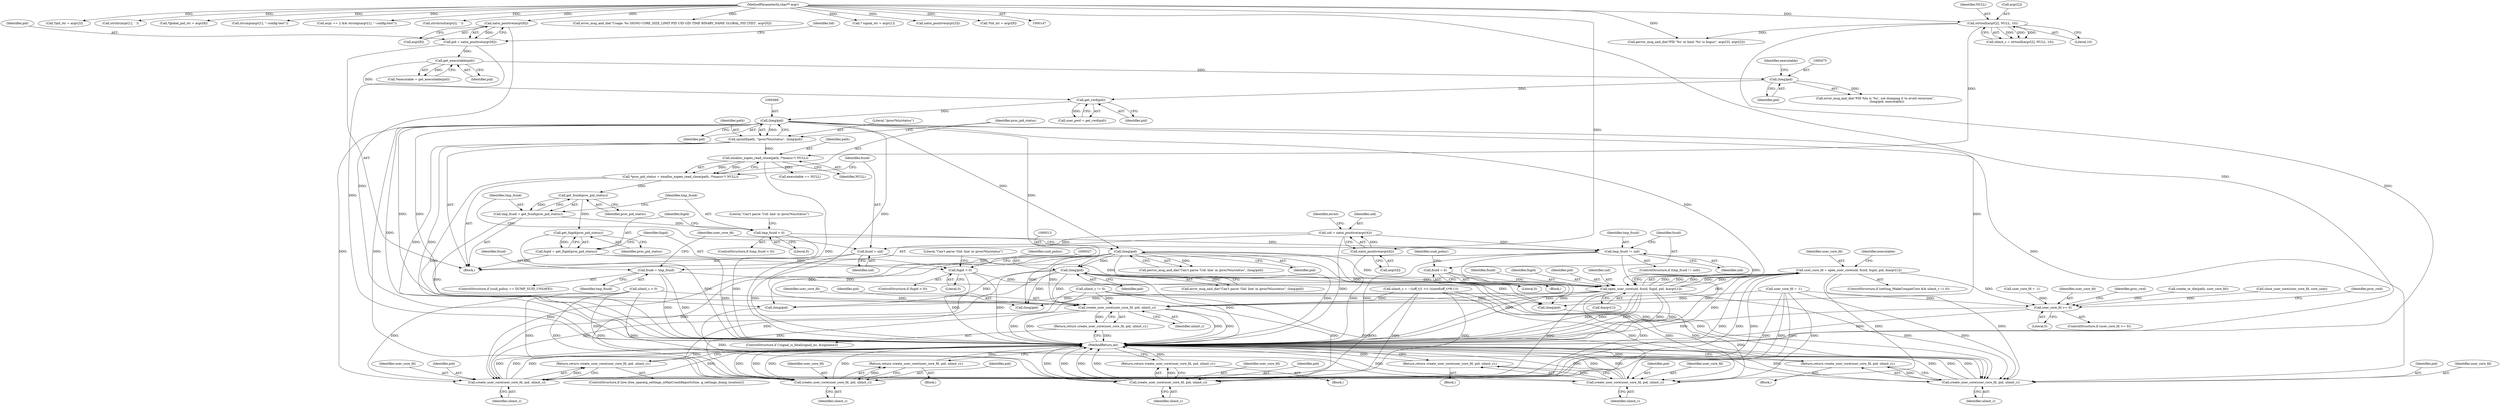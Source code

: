digraph "0_abrt_3c1b60cfa62d39e5fff5a53a5bc53dae189e740e@API" {
"1000567" [label="(Call,user_core_fd = open_user_core(uid, fsuid, fsgid, pid, &argv[1]))"];
"1000569" [label="(Call,open_user_core(uid, fsuid, fsgid, pid, &argv[1]))"];
"1000534" [label="(Call,tmp_fsuid != uid)"];
"1000507" [label="(Call,tmp_fsuid < 0)"];
"1000502" [label="(Call,tmp_fsuid = get_fsuid(proc_pid_status))"];
"1000504" [label="(Call,get_fsuid(proc_pid_status))"];
"1000492" [label="(Call,*proc_pid_status = xmalloc_xopen_read_close(path, /*maxsz:*/ NULL))"];
"1000494" [label="(Call,xmalloc_xopen_read_close(path, /*maxsz:*/ NULL))"];
"1000485" [label="(Call,sprintf(path, \"/proc/%lu/status\", (long)pid))"];
"1000488" [label="(Call,(long)pid)"];
"1000480" [label="(Call,get_cwd(pid))"];
"1000474" [label="(Call,(long)pid)"];
"1000463" [label="(Call,get_executable(pid))"];
"1000435" [label="(Call,pid = xatoi_positive(argv[8]))"];
"1000437" [label="(Call,xatoi_positive(argv[8]))"];
"1000149" [label="(MethodParameterIn,char** argv)"];
"1000354" [label="(Call,strtoull(argv[2], NULL, 10))"];
"1000392" [label="(Call,uid = xatoi_positive(argv[4]))"];
"1000394" [label="(Call,xatoi_positive(argv[4]))"];
"1000545" [label="(Call,fsuid = tmp_fsuid)"];
"1000498" [label="(Call,fsuid = uid)"];
"1000538" [label="(Call,fsuid = 0)"];
"1000521" [label="(Call,fsgid < 0)"];
"1000516" [label="(Call,fsgid = get_fsgid(proc_pid_status))"];
"1000518" [label="(Call,get_fsgid(proc_pid_status))"];
"1000512" [label="(Call,(long)pid)"];
"1000526" [label="(Call,(long)pid)"];
"1000589" [label="(Call,create_user_core(user_core_fd, pid, ulimit_c))"];
"1000588" [label="(Return,return create_user_core(user_core_fd, pid, ulimit_c);)"];
"1000604" [label="(Call,create_user_core(user_core_fd, pid, ulimit_c))"];
"1000603" [label="(Return,return create_user_core(user_core_fd, pid, ulimit_c);)"];
"1000622" [label="(Call,create_user_core(user_core_fd, pid, ulimit_c))"];
"1000621" [label="(Return,return create_user_core(user_core_fd, pid, ulimit_c);)"];
"1000642" [label="(Call,create_user_core(user_core_fd, pid, ulimit_c))"];
"1000641" [label="(Return,return create_user_core(user_core_fd, pid, ulimit_c);)"];
"1000658" [label="(Call,create_user_core(user_core_fd, pid, ulimit_c))"];
"1000657" [label="(Return,return create_user_core(user_core_fd, pid, ulimit_c);)"];
"1000771" [label="(Call,create_user_core(user_core_fd, pid, ulimit_c))"];
"1000770" [label="(Return,return create_user_core(user_core_fd, pid, ulimit_c);)"];
"1001431" [label="(Call,user_core_fd >= 0)"];
"1000590" [label="(Identifier,user_core_fd)"];
"1000625" [label="(Identifier,ulimit_c)"];
"1000604" [label="(Call,create_user_core(user_core_fd, pid, ulimit_c))"];
"1000657" [label="(Return,return create_user_core(user_core_fd, pid, ulimit_c);)"];
"1000481" [label="(Identifier,pid)"];
"1000500" [label="(Identifier,uid)"];
"1000643" [label="(Identifier,user_core_fd)"];
"1000571" [label="(Identifier,fsuid)"];
"1000438" [label="(Call,argv[8])"];
"1000605" [label="(Identifier,user_core_fd)"];
"1000624" [label="(Identifier,pid)"];
"1000591" [label="(Identifier,pid)"];
"1000477" [label="(Identifier,executable)"];
"1000545" [label="(Call,fsuid = tmp_fsuid)"];
"1000770" [label="(Return,return create_user_core(user_core_fd, pid, ulimit_c);)"];
"1000522" [label="(Identifier,fsgid)"];
"1000379" [label="(Call,*pid_str = argv[3])"];
"1000524" [label="(Call,error_msg_and_die(\"Can't parse 'Gid: line' in /proc/%lu/status\", (long)pid))"];
"1000311" [label="(Call,strchr(argv[1], ' '))"];
"1000495" [label="(Identifier,path)"];
"1000769" [label="(Block,)"];
"1000588" [label="(Return,return create_user_core(user_core_fd, pid, ulimit_c);)"];
"1000561" [label="(ControlStructure,if (setting_MakeCompatCore && ulimit_c != 0))"];
"1000429" [label="(Call,*global_pid_str = argv[8])"];
"1000510" [label="(Call,perror_msg_and_die(\"Can't parse 'Uid: line' in /proc/%lu/status\", (long)pid))"];
"1001190" [label="(Call,user_core_fd = -1)"];
"1000533" [label="(ControlStructure,if (tmp_fsuid != uid))"];
"1000558" [label="(Identifier,user_core_fd)"];
"1000540" [label="(Literal,0)"];
"1000645" [label="(Identifier,ulimit_c)"];
"1000400" [label="(Identifier,errno)"];
"1000525" [label="(Literal,\"Can't parse 'Gid: line' in /proc/%lu/status\")"];
"1000395" [label="(Call,argv[4])"];
"1000547" [label="(Identifier,tmp_fsuid)"];
"1000642" [label="(Call,create_user_core(user_core_fd, pid, ulimit_c))"];
"1000464" [label="(Identifier,pid)"];
"1000443" [label="(Identifier,tid)"];
"1000291" [label="(Call,strcmp(argv[1], \"--config-test\"))"];
"1000287" [label="(Call,argc == 2 && strcmp(argv[1], \"--config-test\"))"];
"1000330" [label="(Call,strchrnul(argv[i], ' '))"];
"1000394" [label="(Call,xatoi_positive(argv[4]))"];
"1000622" [label="(Call,create_user_core(user_core_fd, pid, ulimit_c))"];
"1000504" [label="(Call,get_fsuid(proc_pid_status))"];
"1000518" [label="(Call,get_fsgid(proc_pid_status))"];
"1000641" [label="(Return,return create_user_core(user_core_fd, pid, ulimit_c);)"];
"1000546" [label="(Identifier,fsuid)"];
"1000519" [label="(Identifier,proc_pid_status)"];
"1001431" [label="(Call,user_core_fd >= 0)"];
"1000405" [label="(Call,perror_msg_and_die(\"PID '%s' or limit '%s' is bogus\", argv[3], argv[2]))"];
"1000531" [label="(Identifier,suid_policy)"];
"1000361" [label="(Call,ulimit_c < 0)"];
"1000637" [label="(ControlStructure,if (low_free_space(g_settings_nMaxCrashReportsSize, g_settings_dump_location)))"];
"1000585" [label="(Call,(long)pid)"];
"1000492" [label="(Call,*proc_pid_status = xmalloc_xopen_read_close(path, /*maxsz:*/ NULL))"];
"1001432" [label="(Identifier,user_core_fd)"];
"1000772" [label="(Identifier,user_core_fd)"];
"1000488" [label="(Call,(long)pid)"];
"1000352" [label="(Call,ulimit_c = strtoull(argv[2], NULL, 10))"];
"1000521" [label="(Call,fsgid < 0)"];
"1000365" [label="(Call,ulimit_c = ~((off_t)1 << (sizeof(off_t)*8-1)))"];
"1000606" [label="(Identifier,pid)"];
"1001436" [label="(Identifier,proc_cwd)"];
"1000463" [label="(Call,get_executable(pid))"];
"1000597" [label="(ControlStructure,if (!signal_is_fatal(signal_no, &signame)))"];
"1000359" [label="(Literal,10)"];
"1000589" [label="(Call,create_user_core(user_core_fd, pid, ulimit_c))"];
"1000149" [label="(MethodParameterIn,char** argv)"];
"1000354" [label="(Call,strtoull(argv[2], NULL, 10))"];
"1001244" [label="(Call,create_or_die(path, user_core_fd))"];
"1000507" [label="(Call,tmp_fsuid < 0)"];
"1000661" [label="(Identifier,ulimit_c)"];
"1000514" [label="(Identifier,pid)"];
"1000774" [label="(Identifier,ulimit_c)"];
"1001160" [label="(Call,close_user_core(user_core_fd, core_size))"];
"1000572" [label="(Identifier,fsgid)"];
"1000660" [label="(Identifier,pid)"];
"1000305" [label="(Call,error_msg_and_die(\"Usage: %s SIGNO CORE_SIZE_LIMIT PID UID GID TIME BINARY_NAME GLOBAL_PID [TID]\", argv[0]))"];
"1000574" [label="(Call,&argv[1])"];
"1000490" [label="(Identifier,pid)"];
"1000607" [label="(Identifier,ulimit_c)"];
"1000766" [label="(Call,(long)pid)"];
"1000150" [label="(Block,)"];
"1000771" [label="(Call,create_user_core(user_core_fd, pid, ulimit_c))"];
"1000623" [label="(Identifier,user_core_fd)"];
"1000506" [label="(ControlStructure,if (tmp_fsuid < 0))"];
"1000494" [label="(Call,xmalloc_xopen_read_close(path, /*maxsz:*/ NULL))"];
"1000436" [label="(Identifier,pid)"];
"1000537" [label="(Block,)"];
"1001447" [label="(MethodReturn,int)"];
"1000656" [label="(Block,)"];
"1000461" [label="(Call,*executable = get_executable(pid))"];
"1000618" [label="(Block,)"];
"1000341" [label="(Call,* signal_str = argv[1])"];
"1000658" [label="(Call,create_user_core(user_core_fd, pid, ulimit_c))"];
"1000503" [label="(Identifier,tmp_fsuid)"];
"1000543" [label="(Identifier,suid_policy)"];
"1000535" [label="(Identifier,tmp_fsuid)"];
"1000502" [label="(Call,tmp_fsuid = get_fsuid(proc_pid_status))"];
"1000582" [label="(Block,)"];
"1000487" [label="(Literal,\"/proc/%lu/status\")"];
"1000539" [label="(Identifier,fsuid)"];
"1000523" [label="(Literal,0)"];
"1000393" [label="(Identifier,uid)"];
"1000472" [label="(Call,error_msg_and_die(\"PID %lu is '%s', not dumping it to avoid recursion\",\n                        (long)pid, executable))"];
"1000355" [label="(Call,argv[2])"];
"1000573" [label="(Identifier,pid)"];
"1000476" [label="(Identifier,pid)"];
"1000621" [label="(Return,return create_user_core(user_core_fd, pid, ulimit_c);)"];
"1000496" [label="(Identifier,NULL)"];
"1000528" [label="(Identifier,pid)"];
"1000516" [label="(Call,fsgid = get_fsgid(proc_pid_status))"];
"1000603" [label="(Return,return create_user_core(user_core_fd, pid, ulimit_c);)"];
"1000568" [label="(Identifier,user_core_fd)"];
"1000493" [label="(Identifier,proc_pid_status)"];
"1000505" [label="(Identifier,proc_pid_status)"];
"1000480" [label="(Call,get_cwd(pid))"];
"1000592" [label="(Identifier,ulimit_c)"];
"1000564" [label="(Call,ulimit_c != 0)"];
"1000509" [label="(Literal,0)"];
"1000387" [label="(Call,xatoi_positive(argv[3]))"];
"1000474" [label="(Call,(long)pid)"];
"1000508" [label="(Identifier,tmp_fsuid)"];
"1000435" [label="(Call,pid = xatoi_positive(argv[8]))"];
"1000541" [label="(ControlStructure,if (suid_policy == DUMP_SUID_UNSAFE))"];
"1000644" [label="(Identifier,pid)"];
"1000773" [label="(Identifier,pid)"];
"1000534" [label="(Call,tmp_fsuid != uid)"];
"1000478" [label="(Call,user_pwd = get_cwd(pid))"];
"1001433" [label="(Literal,0)"];
"1000743" [label="(Call,(long)pid)"];
"1000536" [label="(Identifier,uid)"];
"1000538" [label="(Call,fsuid = 0)"];
"1000579" [label="(Call,executable == NULL)"];
"1000437" [label="(Call,xatoi_positive(argv[8]))"];
"1000485" [label="(Call,sprintf(path, \"/proc/%lu/status\", (long)pid))"];
"1000567" [label="(Call,user_core_fd = open_user_core(uid, fsuid, fsgid, pid, &argv[1]))"];
"1000486" [label="(Identifier,path)"];
"1000511" [label="(Literal,\"Can't parse 'Uid: line' in /proc/%lu/status\")"];
"1001430" [label="(ControlStructure,if (user_core_fd >= 0))"];
"1000517" [label="(Identifier,fsgid)"];
"1000447" [label="(Call,*tid_str = argv[9])"];
"1000557" [label="(Call,user_core_fd = -1)"];
"1000526" [label="(Call,(long)pid)"];
"1000570" [label="(Identifier,uid)"];
"1000499" [label="(Identifier,fsuid)"];
"1000498" [label="(Call,fsuid = uid)"];
"1000358" [label="(Identifier,NULL)"];
"1000392" [label="(Call,uid = xatoi_positive(argv[4]))"];
"1000512" [label="(Call,(long)pid)"];
"1000520" [label="(ControlStructure,if (fsgid < 0))"];
"1001441" [label="(Identifier,proc_cwd)"];
"1000569" [label="(Call,open_user_core(uid, fsuid, fsgid, pid, &argv[1]))"];
"1000659" [label="(Identifier,user_core_fd)"];
"1000580" [label="(Identifier,executable)"];
"1000567" -> "1000561"  [label="AST: "];
"1000567" -> "1000569"  [label="CFG: "];
"1000568" -> "1000567"  [label="AST: "];
"1000569" -> "1000567"  [label="AST: "];
"1000580" -> "1000567"  [label="CFG: "];
"1000567" -> "1001447"  [label="DDG: "];
"1000569" -> "1000567"  [label="DDG: "];
"1000569" -> "1000567"  [label="DDG: "];
"1000569" -> "1000567"  [label="DDG: "];
"1000569" -> "1000567"  [label="DDG: "];
"1000569" -> "1000567"  [label="DDG: "];
"1000567" -> "1000589"  [label="DDG: "];
"1000567" -> "1000604"  [label="DDG: "];
"1000567" -> "1000622"  [label="DDG: "];
"1000567" -> "1000642"  [label="DDG: "];
"1000567" -> "1000658"  [label="DDG: "];
"1000567" -> "1000771"  [label="DDG: "];
"1000567" -> "1001431"  [label="DDG: "];
"1000569" -> "1000574"  [label="CFG: "];
"1000570" -> "1000569"  [label="AST: "];
"1000571" -> "1000569"  [label="AST: "];
"1000572" -> "1000569"  [label="AST: "];
"1000573" -> "1000569"  [label="AST: "];
"1000574" -> "1000569"  [label="AST: "];
"1000569" -> "1001447"  [label="DDG: "];
"1000569" -> "1001447"  [label="DDG: "];
"1000569" -> "1001447"  [label="DDG: "];
"1000569" -> "1001447"  [label="DDG: "];
"1000569" -> "1001447"  [label="DDG: "];
"1000534" -> "1000569"  [label="DDG: "];
"1000545" -> "1000569"  [label="DDG: "];
"1000498" -> "1000569"  [label="DDG: "];
"1000538" -> "1000569"  [label="DDG: "];
"1000521" -> "1000569"  [label="DDG: "];
"1000512" -> "1000569"  [label="DDG: "];
"1000526" -> "1000569"  [label="DDG: "];
"1000488" -> "1000569"  [label="DDG: "];
"1000569" -> "1000585"  [label="DDG: "];
"1000569" -> "1000604"  [label="DDG: "];
"1000569" -> "1000622"  [label="DDG: "];
"1000569" -> "1000642"  [label="DDG: "];
"1000569" -> "1000658"  [label="DDG: "];
"1000569" -> "1000743"  [label="DDG: "];
"1000569" -> "1000766"  [label="DDG: "];
"1000534" -> "1000533"  [label="AST: "];
"1000534" -> "1000536"  [label="CFG: "];
"1000535" -> "1000534"  [label="AST: "];
"1000536" -> "1000534"  [label="AST: "];
"1000539" -> "1000534"  [label="CFG: "];
"1000558" -> "1000534"  [label="CFG: "];
"1000534" -> "1001447"  [label="DDG: "];
"1000534" -> "1001447"  [label="DDG: "];
"1000534" -> "1001447"  [label="DDG: "];
"1000507" -> "1000534"  [label="DDG: "];
"1000392" -> "1000534"  [label="DDG: "];
"1000534" -> "1000545"  [label="DDG: "];
"1000507" -> "1000506"  [label="AST: "];
"1000507" -> "1000509"  [label="CFG: "];
"1000508" -> "1000507"  [label="AST: "];
"1000509" -> "1000507"  [label="AST: "];
"1000511" -> "1000507"  [label="CFG: "];
"1000517" -> "1000507"  [label="CFG: "];
"1000507" -> "1001447"  [label="DDG: "];
"1000502" -> "1000507"  [label="DDG: "];
"1000502" -> "1000150"  [label="AST: "];
"1000502" -> "1000504"  [label="CFG: "];
"1000503" -> "1000502"  [label="AST: "];
"1000504" -> "1000502"  [label="AST: "];
"1000508" -> "1000502"  [label="CFG: "];
"1000502" -> "1001447"  [label="DDG: "];
"1000504" -> "1000502"  [label="DDG: "];
"1000504" -> "1000505"  [label="CFG: "];
"1000505" -> "1000504"  [label="AST: "];
"1000492" -> "1000504"  [label="DDG: "];
"1000504" -> "1000518"  [label="DDG: "];
"1000492" -> "1000150"  [label="AST: "];
"1000492" -> "1000494"  [label="CFG: "];
"1000493" -> "1000492"  [label="AST: "];
"1000494" -> "1000492"  [label="AST: "];
"1000499" -> "1000492"  [label="CFG: "];
"1000492" -> "1001447"  [label="DDG: "];
"1000494" -> "1000492"  [label="DDG: "];
"1000494" -> "1000492"  [label="DDG: "];
"1000494" -> "1000496"  [label="CFG: "];
"1000495" -> "1000494"  [label="AST: "];
"1000496" -> "1000494"  [label="AST: "];
"1000494" -> "1001447"  [label="DDG: "];
"1000485" -> "1000494"  [label="DDG: "];
"1000354" -> "1000494"  [label="DDG: "];
"1000494" -> "1000579"  [label="DDG: "];
"1000485" -> "1000150"  [label="AST: "];
"1000485" -> "1000488"  [label="CFG: "];
"1000486" -> "1000485"  [label="AST: "];
"1000487" -> "1000485"  [label="AST: "];
"1000488" -> "1000485"  [label="AST: "];
"1000493" -> "1000485"  [label="CFG: "];
"1000485" -> "1001447"  [label="DDG: "];
"1000485" -> "1001447"  [label="DDG: "];
"1000488" -> "1000485"  [label="DDG: "];
"1000488" -> "1000490"  [label="CFG: "];
"1000489" -> "1000488"  [label="AST: "];
"1000490" -> "1000488"  [label="AST: "];
"1000488" -> "1001447"  [label="DDG: "];
"1000480" -> "1000488"  [label="DDG: "];
"1000488" -> "1000512"  [label="DDG: "];
"1000488" -> "1000526"  [label="DDG: "];
"1000488" -> "1000585"  [label="DDG: "];
"1000488" -> "1000604"  [label="DDG: "];
"1000488" -> "1000622"  [label="DDG: "];
"1000488" -> "1000642"  [label="DDG: "];
"1000488" -> "1000658"  [label="DDG: "];
"1000488" -> "1000743"  [label="DDG: "];
"1000488" -> "1000766"  [label="DDG: "];
"1000480" -> "1000478"  [label="AST: "];
"1000480" -> "1000481"  [label="CFG: "];
"1000481" -> "1000480"  [label="AST: "];
"1000478" -> "1000480"  [label="CFG: "];
"1000480" -> "1000478"  [label="DDG: "];
"1000474" -> "1000480"  [label="DDG: "];
"1000463" -> "1000480"  [label="DDG: "];
"1000474" -> "1000472"  [label="AST: "];
"1000474" -> "1000476"  [label="CFG: "];
"1000475" -> "1000474"  [label="AST: "];
"1000476" -> "1000474"  [label="AST: "];
"1000477" -> "1000474"  [label="CFG: "];
"1000474" -> "1000472"  [label="DDG: "];
"1000463" -> "1000474"  [label="DDG: "];
"1000463" -> "1000461"  [label="AST: "];
"1000463" -> "1000464"  [label="CFG: "];
"1000464" -> "1000463"  [label="AST: "];
"1000461" -> "1000463"  [label="CFG: "];
"1000463" -> "1000461"  [label="DDG: "];
"1000435" -> "1000463"  [label="DDG: "];
"1000435" -> "1000150"  [label="AST: "];
"1000435" -> "1000437"  [label="CFG: "];
"1000436" -> "1000435"  [label="AST: "];
"1000437" -> "1000435"  [label="AST: "];
"1000443" -> "1000435"  [label="CFG: "];
"1000435" -> "1001447"  [label="DDG: "];
"1000437" -> "1000435"  [label="DDG: "];
"1000437" -> "1000438"  [label="CFG: "];
"1000438" -> "1000437"  [label="AST: "];
"1000437" -> "1001447"  [label="DDG: "];
"1000149" -> "1000437"  [label="DDG: "];
"1000149" -> "1000147"  [label="AST: "];
"1000149" -> "1001447"  [label="DDG: "];
"1000149" -> "1000287"  [label="DDG: "];
"1000149" -> "1000291"  [label="DDG: "];
"1000149" -> "1000305"  [label="DDG: "];
"1000149" -> "1000311"  [label="DDG: "];
"1000149" -> "1000330"  [label="DDG: "];
"1000149" -> "1000341"  [label="DDG: "];
"1000149" -> "1000354"  [label="DDG: "];
"1000149" -> "1000379"  [label="DDG: "];
"1000149" -> "1000387"  [label="DDG: "];
"1000149" -> "1000394"  [label="DDG: "];
"1000149" -> "1000405"  [label="DDG: "];
"1000149" -> "1000429"  [label="DDG: "];
"1000149" -> "1000447"  [label="DDG: "];
"1000354" -> "1000352"  [label="AST: "];
"1000354" -> "1000359"  [label="CFG: "];
"1000355" -> "1000354"  [label="AST: "];
"1000358" -> "1000354"  [label="AST: "];
"1000359" -> "1000354"  [label="AST: "];
"1000352" -> "1000354"  [label="CFG: "];
"1000354" -> "1001447"  [label="DDG: "];
"1000354" -> "1000352"  [label="DDG: "];
"1000354" -> "1000352"  [label="DDG: "];
"1000354" -> "1000352"  [label="DDG: "];
"1000354" -> "1000405"  [label="DDG: "];
"1000392" -> "1000150"  [label="AST: "];
"1000392" -> "1000394"  [label="CFG: "];
"1000393" -> "1000392"  [label="AST: "];
"1000394" -> "1000392"  [label="AST: "];
"1000400" -> "1000392"  [label="CFG: "];
"1000392" -> "1001447"  [label="DDG: "];
"1000394" -> "1000392"  [label="DDG: "];
"1000392" -> "1000498"  [label="DDG: "];
"1000394" -> "1000395"  [label="CFG: "];
"1000395" -> "1000394"  [label="AST: "];
"1000394" -> "1001447"  [label="DDG: "];
"1000545" -> "1000541"  [label="AST: "];
"1000545" -> "1000547"  [label="CFG: "];
"1000546" -> "1000545"  [label="AST: "];
"1000547" -> "1000545"  [label="AST: "];
"1000558" -> "1000545"  [label="CFG: "];
"1000545" -> "1001447"  [label="DDG: "];
"1000545" -> "1001447"  [label="DDG: "];
"1000498" -> "1000150"  [label="AST: "];
"1000498" -> "1000500"  [label="CFG: "];
"1000499" -> "1000498"  [label="AST: "];
"1000500" -> "1000498"  [label="AST: "];
"1000503" -> "1000498"  [label="CFG: "];
"1000498" -> "1001447"  [label="DDG: "];
"1000538" -> "1000537"  [label="AST: "];
"1000538" -> "1000540"  [label="CFG: "];
"1000539" -> "1000538"  [label="AST: "];
"1000540" -> "1000538"  [label="AST: "];
"1000543" -> "1000538"  [label="CFG: "];
"1000538" -> "1001447"  [label="DDG: "];
"1000521" -> "1000520"  [label="AST: "];
"1000521" -> "1000523"  [label="CFG: "];
"1000522" -> "1000521"  [label="AST: "];
"1000523" -> "1000521"  [label="AST: "];
"1000525" -> "1000521"  [label="CFG: "];
"1000531" -> "1000521"  [label="CFG: "];
"1000521" -> "1001447"  [label="DDG: "];
"1000521" -> "1001447"  [label="DDG: "];
"1000516" -> "1000521"  [label="DDG: "];
"1000516" -> "1000150"  [label="AST: "];
"1000516" -> "1000518"  [label="CFG: "];
"1000517" -> "1000516"  [label="AST: "];
"1000518" -> "1000516"  [label="AST: "];
"1000522" -> "1000516"  [label="CFG: "];
"1000516" -> "1001447"  [label="DDG: "];
"1000518" -> "1000516"  [label="DDG: "];
"1000518" -> "1000519"  [label="CFG: "];
"1000519" -> "1000518"  [label="AST: "];
"1000518" -> "1001447"  [label="DDG: "];
"1000512" -> "1000510"  [label="AST: "];
"1000512" -> "1000514"  [label="CFG: "];
"1000513" -> "1000512"  [label="AST: "];
"1000514" -> "1000512"  [label="AST: "];
"1000510" -> "1000512"  [label="CFG: "];
"1000512" -> "1001447"  [label="DDG: "];
"1000512" -> "1000510"  [label="DDG: "];
"1000512" -> "1000526"  [label="DDG: "];
"1000512" -> "1000585"  [label="DDG: "];
"1000512" -> "1000604"  [label="DDG: "];
"1000512" -> "1000622"  [label="DDG: "];
"1000512" -> "1000642"  [label="DDG: "];
"1000512" -> "1000658"  [label="DDG: "];
"1000512" -> "1000743"  [label="DDG: "];
"1000512" -> "1000766"  [label="DDG: "];
"1000526" -> "1000524"  [label="AST: "];
"1000526" -> "1000528"  [label="CFG: "];
"1000527" -> "1000526"  [label="AST: "];
"1000528" -> "1000526"  [label="AST: "];
"1000524" -> "1000526"  [label="CFG: "];
"1000526" -> "1001447"  [label="DDG: "];
"1000526" -> "1000524"  [label="DDG: "];
"1000526" -> "1000585"  [label="DDG: "];
"1000526" -> "1000604"  [label="DDG: "];
"1000526" -> "1000622"  [label="DDG: "];
"1000526" -> "1000642"  [label="DDG: "];
"1000526" -> "1000658"  [label="DDG: "];
"1000526" -> "1000743"  [label="DDG: "];
"1000526" -> "1000766"  [label="DDG: "];
"1000589" -> "1000588"  [label="AST: "];
"1000589" -> "1000592"  [label="CFG: "];
"1000590" -> "1000589"  [label="AST: "];
"1000591" -> "1000589"  [label="AST: "];
"1000592" -> "1000589"  [label="AST: "];
"1000588" -> "1000589"  [label="CFG: "];
"1000589" -> "1001447"  [label="DDG: "];
"1000589" -> "1001447"  [label="DDG: "];
"1000589" -> "1001447"  [label="DDG: "];
"1000589" -> "1001447"  [label="DDG: "];
"1000589" -> "1000588"  [label="DDG: "];
"1000557" -> "1000589"  [label="DDG: "];
"1000585" -> "1000589"  [label="DDG: "];
"1000564" -> "1000589"  [label="DDG: "];
"1000365" -> "1000589"  [label="DDG: "];
"1000361" -> "1000589"  [label="DDG: "];
"1000588" -> "1000582"  [label="AST: "];
"1001447" -> "1000588"  [label="CFG: "];
"1000588" -> "1001447"  [label="DDG: "];
"1000604" -> "1000603"  [label="AST: "];
"1000604" -> "1000607"  [label="CFG: "];
"1000605" -> "1000604"  [label="AST: "];
"1000606" -> "1000604"  [label="AST: "];
"1000607" -> "1000604"  [label="AST: "];
"1000603" -> "1000604"  [label="CFG: "];
"1000604" -> "1001447"  [label="DDG: "];
"1000604" -> "1001447"  [label="DDG: "];
"1000604" -> "1001447"  [label="DDG: "];
"1000604" -> "1001447"  [label="DDG: "];
"1000604" -> "1000603"  [label="DDG: "];
"1000557" -> "1000604"  [label="DDG: "];
"1000564" -> "1000604"  [label="DDG: "];
"1000365" -> "1000604"  [label="DDG: "];
"1000361" -> "1000604"  [label="DDG: "];
"1000603" -> "1000597"  [label="AST: "];
"1001447" -> "1000603"  [label="CFG: "];
"1000603" -> "1001447"  [label="DDG: "];
"1000622" -> "1000621"  [label="AST: "];
"1000622" -> "1000625"  [label="CFG: "];
"1000623" -> "1000622"  [label="AST: "];
"1000624" -> "1000622"  [label="AST: "];
"1000625" -> "1000622"  [label="AST: "];
"1000621" -> "1000622"  [label="CFG: "];
"1000622" -> "1001447"  [label="DDG: "];
"1000622" -> "1001447"  [label="DDG: "];
"1000622" -> "1001447"  [label="DDG: "];
"1000622" -> "1001447"  [label="DDG: "];
"1000622" -> "1000621"  [label="DDG: "];
"1000557" -> "1000622"  [label="DDG: "];
"1000564" -> "1000622"  [label="DDG: "];
"1000365" -> "1000622"  [label="DDG: "];
"1000361" -> "1000622"  [label="DDG: "];
"1000621" -> "1000618"  [label="AST: "];
"1001447" -> "1000621"  [label="CFG: "];
"1000621" -> "1001447"  [label="DDG: "];
"1000642" -> "1000641"  [label="AST: "];
"1000642" -> "1000645"  [label="CFG: "];
"1000643" -> "1000642"  [label="AST: "];
"1000644" -> "1000642"  [label="AST: "];
"1000645" -> "1000642"  [label="AST: "];
"1000641" -> "1000642"  [label="CFG: "];
"1000642" -> "1001447"  [label="DDG: "];
"1000642" -> "1001447"  [label="DDG: "];
"1000642" -> "1001447"  [label="DDG: "];
"1000642" -> "1001447"  [label="DDG: "];
"1000642" -> "1000641"  [label="DDG: "];
"1000557" -> "1000642"  [label="DDG: "];
"1000564" -> "1000642"  [label="DDG: "];
"1000365" -> "1000642"  [label="DDG: "];
"1000361" -> "1000642"  [label="DDG: "];
"1000641" -> "1000637"  [label="AST: "];
"1001447" -> "1000641"  [label="CFG: "];
"1000641" -> "1001447"  [label="DDG: "];
"1000658" -> "1000657"  [label="AST: "];
"1000658" -> "1000661"  [label="CFG: "];
"1000659" -> "1000658"  [label="AST: "];
"1000660" -> "1000658"  [label="AST: "];
"1000661" -> "1000658"  [label="AST: "];
"1000657" -> "1000658"  [label="CFG: "];
"1000658" -> "1001447"  [label="DDG: "];
"1000658" -> "1001447"  [label="DDG: "];
"1000658" -> "1001447"  [label="DDG: "];
"1000658" -> "1001447"  [label="DDG: "];
"1000658" -> "1000657"  [label="DDG: "];
"1000557" -> "1000658"  [label="DDG: "];
"1000564" -> "1000658"  [label="DDG: "];
"1000365" -> "1000658"  [label="DDG: "];
"1000361" -> "1000658"  [label="DDG: "];
"1000657" -> "1000656"  [label="AST: "];
"1001447" -> "1000657"  [label="CFG: "];
"1000657" -> "1001447"  [label="DDG: "];
"1000771" -> "1000770"  [label="AST: "];
"1000771" -> "1000774"  [label="CFG: "];
"1000772" -> "1000771"  [label="AST: "];
"1000773" -> "1000771"  [label="AST: "];
"1000774" -> "1000771"  [label="AST: "];
"1000770" -> "1000771"  [label="CFG: "];
"1000771" -> "1001447"  [label="DDG: "];
"1000771" -> "1001447"  [label="DDG: "];
"1000771" -> "1001447"  [label="DDG: "];
"1000771" -> "1001447"  [label="DDG: "];
"1000771" -> "1000770"  [label="DDG: "];
"1000557" -> "1000771"  [label="DDG: "];
"1000766" -> "1000771"  [label="DDG: "];
"1000564" -> "1000771"  [label="DDG: "];
"1000365" -> "1000771"  [label="DDG: "];
"1000361" -> "1000771"  [label="DDG: "];
"1000770" -> "1000769"  [label="AST: "];
"1001447" -> "1000770"  [label="CFG: "];
"1000770" -> "1001447"  [label="DDG: "];
"1001431" -> "1001430"  [label="AST: "];
"1001431" -> "1001433"  [label="CFG: "];
"1001432" -> "1001431"  [label="AST: "];
"1001433" -> "1001431"  [label="AST: "];
"1001436" -> "1001431"  [label="CFG: "];
"1001441" -> "1001431"  [label="CFG: "];
"1001431" -> "1001447"  [label="DDG: "];
"1001431" -> "1001447"  [label="DDG: "];
"1001190" -> "1001431"  [label="DDG: "];
"1001160" -> "1001431"  [label="DDG: "];
"1001244" -> "1001431"  [label="DDG: "];
"1000557" -> "1001431"  [label="DDG: "];
}
